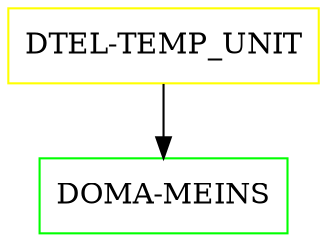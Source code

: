 digraph G {
  "DTEL-TEMP_UNIT" [shape=box,color=yellow];
  "DOMA-MEINS" [shape=box,color=green,URL="./DOMA_MEINS.html"];
  "DTEL-TEMP_UNIT" -> "DOMA-MEINS";
}
